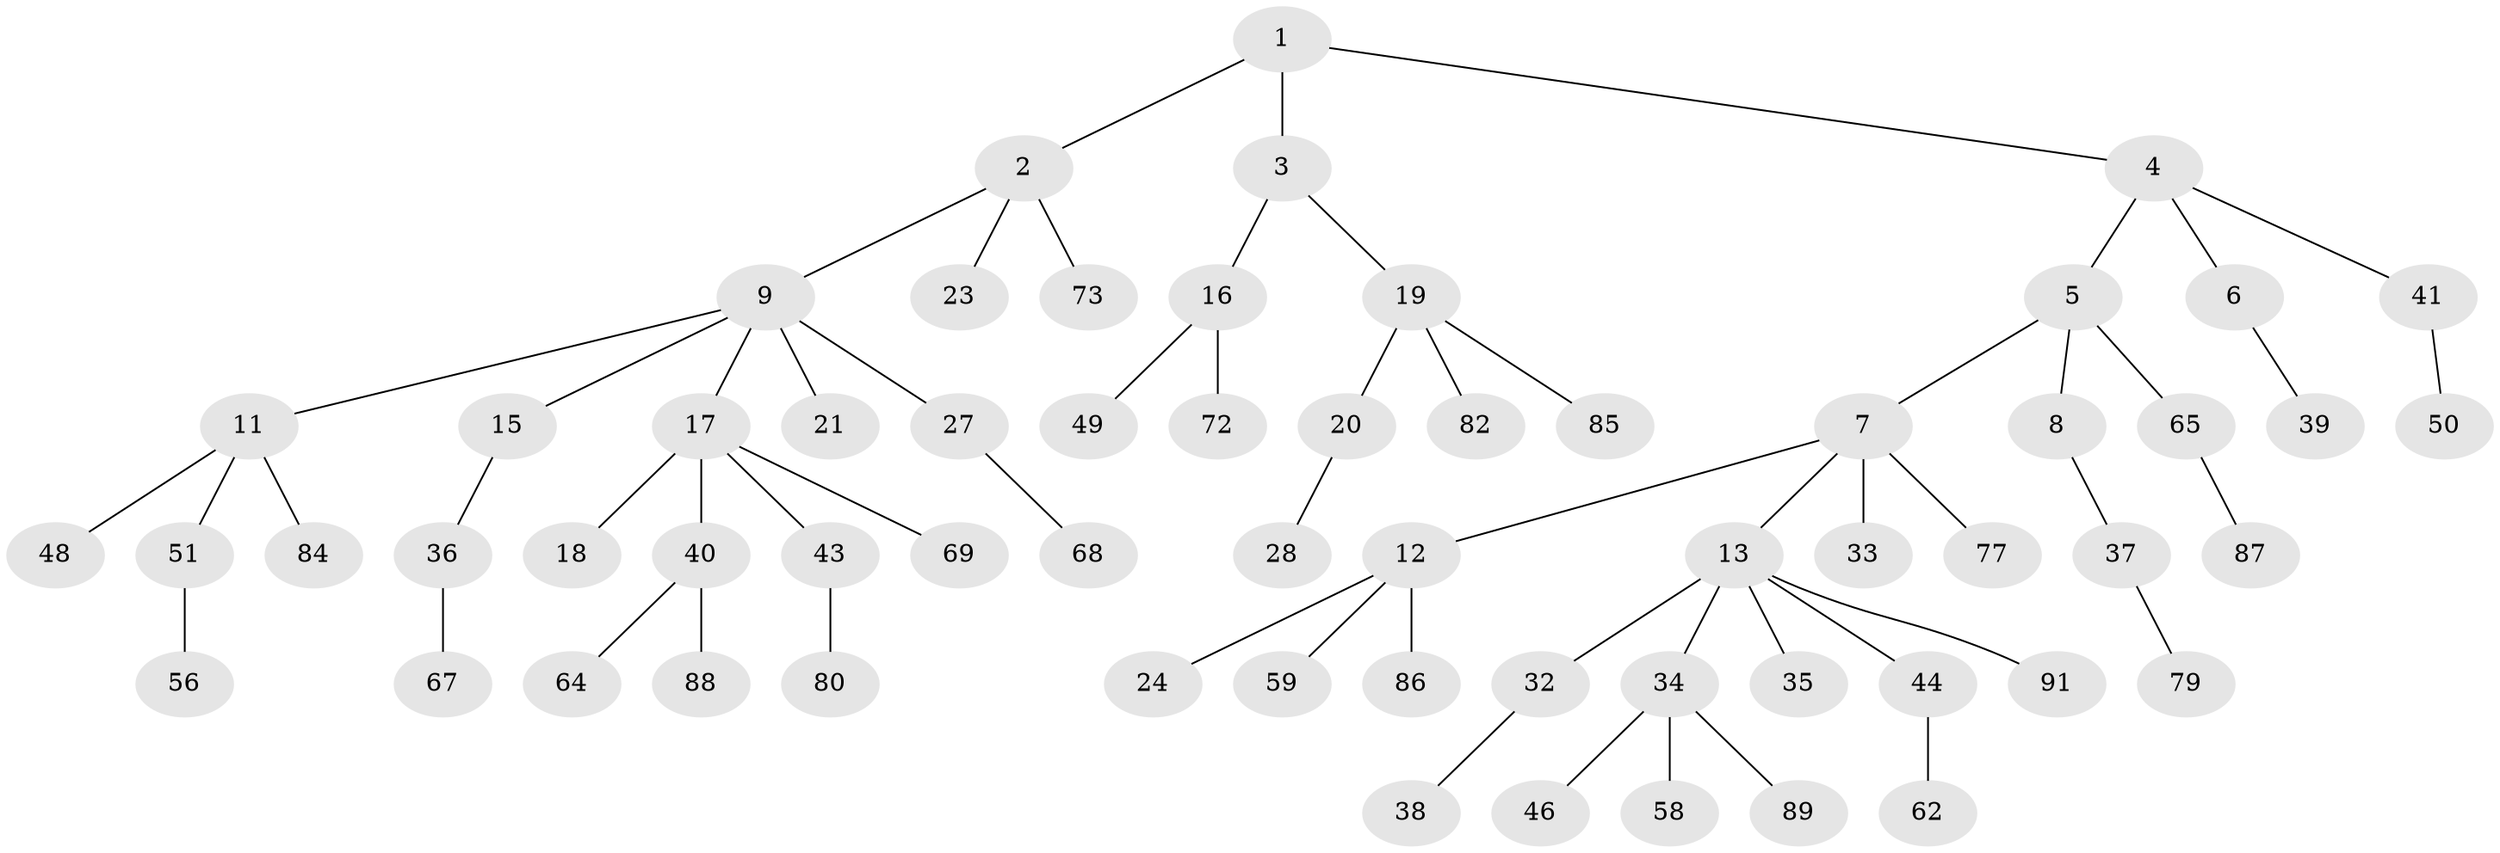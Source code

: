 // Generated by graph-tools (version 1.1) at 2025/24/03/03/25 07:24:08]
// undirected, 62 vertices, 61 edges
graph export_dot {
graph [start="1"]
  node [color=gray90,style=filled];
  1;
  2 [super="+70"];
  3 [super="+66"];
  4 [super="+22"];
  5 [super="+10"];
  6 [super="+26"];
  7 [super="+54"];
  8;
  9 [super="+14"];
  11 [super="+25"];
  12 [super="+52"];
  13 [super="+29"];
  15;
  16 [super="+30"];
  17 [super="+45"];
  18;
  19 [super="+63"];
  20 [super="+57"];
  21 [super="+71"];
  23;
  24;
  27 [super="+31"];
  28;
  32 [super="+42"];
  33 [super="+61"];
  34 [super="+55"];
  35;
  36 [super="+53"];
  37 [super="+60"];
  38;
  39;
  40 [super="+47"];
  41;
  43 [super="+78"];
  44 [super="+83"];
  46;
  48 [super="+81"];
  49;
  50;
  51 [super="+76"];
  56;
  58;
  59 [super="+90"];
  62 [super="+74"];
  64;
  65 [super="+75"];
  67;
  68;
  69;
  72;
  73;
  77;
  79;
  80;
  82;
  84;
  85;
  86;
  87;
  88;
  89;
  91;
  1 -- 2;
  1 -- 3;
  1 -- 4;
  2 -- 9;
  2 -- 23;
  2 -- 73;
  3 -- 16;
  3 -- 19;
  4 -- 5;
  4 -- 6;
  4 -- 41;
  5 -- 7;
  5 -- 8;
  5 -- 65;
  6 -- 39;
  7 -- 12;
  7 -- 13;
  7 -- 33;
  7 -- 77;
  8 -- 37;
  9 -- 11;
  9 -- 17;
  9 -- 27;
  9 -- 21;
  9 -- 15;
  11 -- 51;
  11 -- 48;
  11 -- 84;
  12 -- 24;
  12 -- 59;
  12 -- 86;
  13 -- 32;
  13 -- 34;
  13 -- 35;
  13 -- 91;
  13 -- 44;
  15 -- 36;
  16 -- 49;
  16 -- 72;
  17 -- 18;
  17 -- 40;
  17 -- 43;
  17 -- 69;
  19 -- 20;
  19 -- 82;
  19 -- 85;
  20 -- 28;
  27 -- 68;
  32 -- 38;
  34 -- 46;
  34 -- 89;
  34 -- 58;
  36 -- 67;
  37 -- 79;
  40 -- 64;
  40 -- 88;
  41 -- 50;
  43 -- 80;
  44 -- 62;
  51 -- 56;
  65 -- 87;
}
